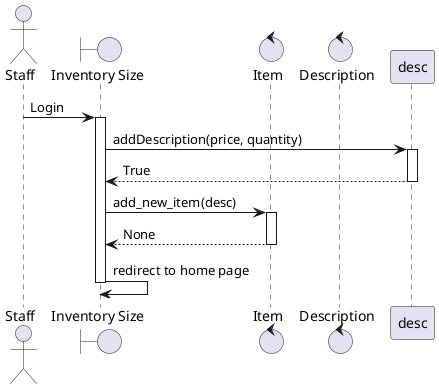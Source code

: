 @startuml InventoryList
actor Staff
boundary "Inventory Size" as iSize
control "Item" as item
control "Description" as descc
Staff -> iSize: Login
activate iSize
iSize -> desc: addDescription(price, quantity)
activate desc
desc --> iSize: True
deactivate desc
iSize -> item: add_new_item(desc)
activate item
item --> iSize: None
deactivate item
iSize -> iSize: redirect to home page
deactivate iSize
@enduml